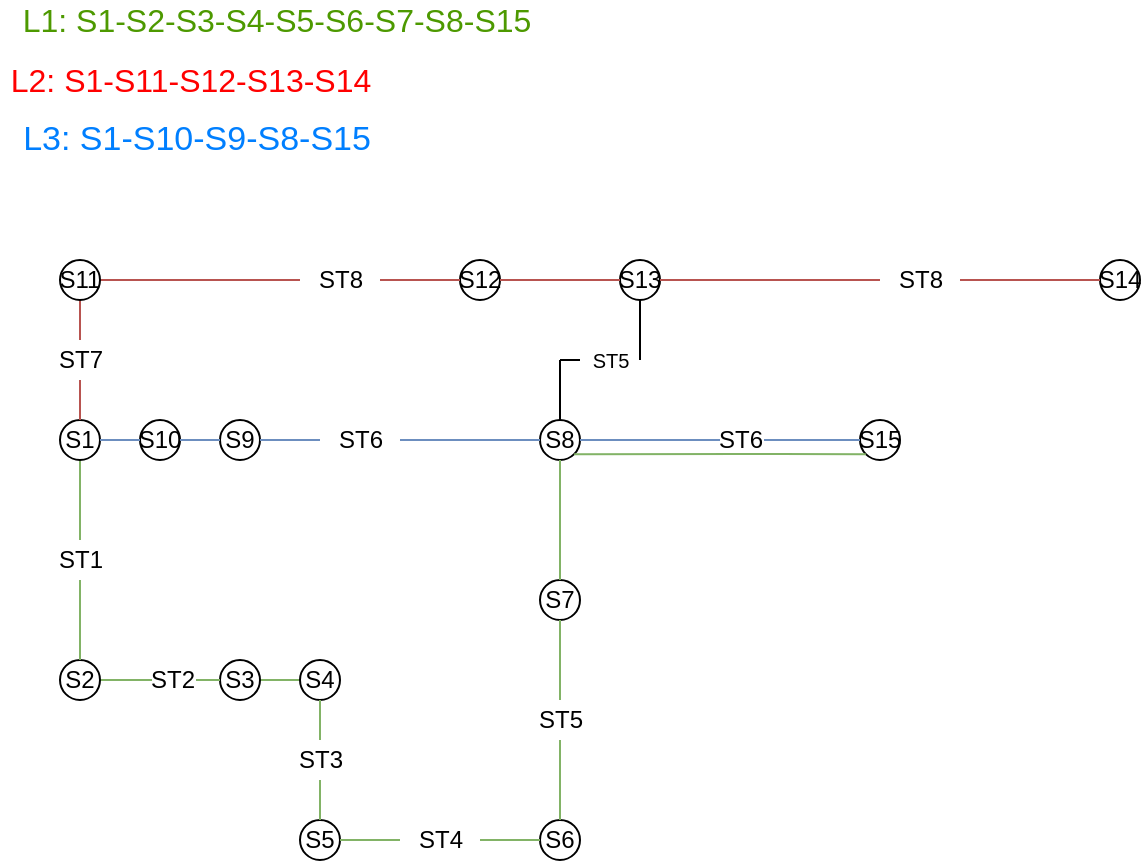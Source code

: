 <mxfile version="12.9.5" type="device"><diagram id="mL5dn12un_cJ1T6lsGqg" name="Page-1"><mxGraphModel dx="454" dy="712" grid="1" gridSize="10" guides="1" tooltips="1" connect="1" arrows="1" fold="1" page="1" pageScale="1" pageWidth="827" pageHeight="1169" math="0" shadow="0"><root><mxCell id="0"/><mxCell id="1" parent="0"/><mxCell id="4TrPwnE9SJ9uG_ijFXG3-1" value="" style="endArrow=none;html=1;fillColor=#d5e8d4;strokeColor=#82b366;" parent="1" source="4TrPwnE9SJ9uG_ijFXG3-3" target="4TrPwnE9SJ9uG_ijFXG3-6" edge="1"><mxGeometry width="50" height="50" relative="1" as="geometry"><mxPoint x="80" y="360" as="sourcePoint"/><mxPoint x="200" y="360" as="targetPoint"/></mxGeometry></mxCell><mxCell id="4TrPwnE9SJ9uG_ijFXG3-2" value="" style="endArrow=none;html=1;fillColor=#d5e8d4;strokeColor=#82b366;" parent="1" source="4TrPwnE9SJ9uG_ijFXG3-45" edge="1"><mxGeometry width="50" height="50" relative="1" as="geometry"><mxPoint x="80" y="360" as="sourcePoint"/><mxPoint x="80" y="240" as="targetPoint"/></mxGeometry></mxCell><mxCell id="4TrPwnE9SJ9uG_ijFXG3-3" value="S3" style="ellipse;whiteSpace=wrap;html=1;aspect=fixed;" parent="1" vertex="1"><mxGeometry x="150" y="350" width="20" height="20" as="geometry"/></mxCell><mxCell id="4TrPwnE9SJ9uG_ijFXG3-4" value="" style="endArrow=none;html=1;fillColor=#d5e8d4;strokeColor=#82b366;" parent="1" target="4TrPwnE9SJ9uG_ijFXG3-3" edge="1"><mxGeometry width="50" height="50" relative="1" as="geometry"><mxPoint x="80" y="360" as="sourcePoint"/><mxPoint x="240" y="360" as="targetPoint"/></mxGeometry></mxCell><mxCell id="4TrPwnE9SJ9uG_ijFXG3-48" value="ST2" style="text;html=1;align=center;verticalAlign=middle;resizable=0;points=[];labelBackgroundColor=#ffffff;" parent="4TrPwnE9SJ9uG_ijFXG3-4" vertex="1" connectable="0"><mxGeometry x="0.314" y="-2" relative="1" as="geometry"><mxPoint y="-2" as="offset"/></mxGeometry></mxCell><mxCell id="4TrPwnE9SJ9uG_ijFXG3-5" value="S2" style="ellipse;whiteSpace=wrap;html=1;aspect=fixed;" parent="1" vertex="1"><mxGeometry x="70" y="350" width="20" height="20" as="geometry"/></mxCell><mxCell id="4TrPwnE9SJ9uG_ijFXG3-6" value="S4" style="ellipse;whiteSpace=wrap;html=1;aspect=fixed;" parent="1" vertex="1"><mxGeometry x="190" y="350" width="20" height="20" as="geometry"/></mxCell><mxCell id="4TrPwnE9SJ9uG_ijFXG3-7" value="" style="endArrow=none;html=1;fillColor=#d5e8d4;strokeColor=#82b366;" parent="1" source="4TrPwnE9SJ9uG_ijFXG3-49" target="4TrPwnE9SJ9uG_ijFXG3-6" edge="1"><mxGeometry width="50" height="50" relative="1" as="geometry"><mxPoint x="200" y="440" as="sourcePoint"/><mxPoint x="230" y="360" as="targetPoint"/></mxGeometry></mxCell><mxCell id="4TrPwnE9SJ9uG_ijFXG3-8" value="S5" style="ellipse;whiteSpace=wrap;html=1;aspect=fixed;" parent="1" vertex="1"><mxGeometry x="190" y="430" width="20" height="20" as="geometry"/></mxCell><mxCell id="4TrPwnE9SJ9uG_ijFXG3-9" value="S6" style="ellipse;whiteSpace=wrap;html=1;aspect=fixed;" parent="1" vertex="1"><mxGeometry x="310" y="430" width="20" height="20" as="geometry"/></mxCell><mxCell id="4TrPwnE9SJ9uG_ijFXG3-10" value="S7" style="ellipse;whiteSpace=wrap;html=1;aspect=fixed;" parent="1" vertex="1"><mxGeometry x="310" y="310" width="20" height="20" as="geometry"/></mxCell><mxCell id="4TrPwnE9SJ9uG_ijFXG3-11" value="S8" style="ellipse;whiteSpace=wrap;html=1;aspect=fixed;" parent="1" vertex="1"><mxGeometry x="310" y="230" width="20" height="20" as="geometry"/></mxCell><mxCell id="4TrPwnE9SJ9uG_ijFXG3-13" value="S1" style="ellipse;whiteSpace=wrap;html=1;aspect=fixed;" parent="1" vertex="1"><mxGeometry x="70" y="230" width="20" height="20" as="geometry"/></mxCell><mxCell id="4TrPwnE9SJ9uG_ijFXG3-15" value="S15" style="ellipse;whiteSpace=wrap;html=1;aspect=fixed;" parent="1" vertex="1"><mxGeometry x="470" y="230" width="20" height="20" as="geometry"/></mxCell><mxCell id="4TrPwnE9SJ9uG_ijFXG3-16" value="" style="endArrow=none;html=1;fillColor=#d5e8d4;strokeColor=#82b366;" parent="1" source="4TrPwnE9SJ9uG_ijFXG3-53" target="4TrPwnE9SJ9uG_ijFXG3-9" edge="1"><mxGeometry width="50" height="50" relative="1" as="geometry"><mxPoint x="210" y="440" as="sourcePoint"/><mxPoint x="300" y="430" as="targetPoint"/></mxGeometry></mxCell><mxCell id="4TrPwnE9SJ9uG_ijFXG3-17" value="" style="endArrow=none;html=1;fillColor=#d5e8d4;strokeColor=#82b366;" parent="1" source="4TrPwnE9SJ9uG_ijFXG3-55" target="4TrPwnE9SJ9uG_ijFXG3-10" edge="1"><mxGeometry width="50" height="50" relative="1" as="geometry"><mxPoint x="220" y="450" as="sourcePoint"/><mxPoint x="220" y="390" as="targetPoint"/></mxGeometry></mxCell><mxCell id="4TrPwnE9SJ9uG_ijFXG3-18" value="" style="endArrow=none;html=1;exitX=0.5;exitY=0;exitDx=0;exitDy=0;fillColor=#d5e8d4;strokeColor=#82b366;" parent="1" source="4TrPwnE9SJ9uG_ijFXG3-10" target="4TrPwnE9SJ9uG_ijFXG3-11" edge="1"><mxGeometry width="50" height="50" relative="1" as="geometry"><mxPoint x="230" y="460" as="sourcePoint"/><mxPoint x="230" y="400" as="targetPoint"/></mxGeometry></mxCell><mxCell id="4TrPwnE9SJ9uG_ijFXG3-19" value="" style="endArrow=none;html=1;exitX=1;exitY=0.5;exitDx=0;exitDy=0;fillColor=#dae8fc;strokeColor=#6c8ebf;" parent="1" source="4TrPwnE9SJ9uG_ijFXG3-11" target="4TrPwnE9SJ9uG_ijFXG3-15" edge="1"><mxGeometry width="50" height="50" relative="1" as="geometry"><mxPoint x="240" y="470" as="sourcePoint"/><mxPoint x="240" y="410" as="targetPoint"/></mxGeometry></mxCell><mxCell id="4TrPwnE9SJ9uG_ijFXG3-63" value="ST6" style="text;html=1;align=center;verticalAlign=middle;resizable=0;points=[];labelBackgroundColor=#ffffff;" parent="4TrPwnE9SJ9uG_ijFXG3-19" vertex="1" connectable="0"><mxGeometry x="0.3" y="-3" relative="1" as="geometry"><mxPoint x="-11" y="-3" as="offset"/></mxGeometry></mxCell><mxCell id="4TrPwnE9SJ9uG_ijFXG3-20" value="S10" style="ellipse;whiteSpace=wrap;html=1;aspect=fixed;" parent="1" vertex="1"><mxGeometry x="110" y="230" width="20" height="20" as="geometry"/></mxCell><mxCell id="4TrPwnE9SJ9uG_ijFXG3-22" value="S9" style="ellipse;whiteSpace=wrap;html=1;aspect=fixed;" parent="1" vertex="1"><mxGeometry x="150" y="230" width="20" height="20" as="geometry"/></mxCell><mxCell id="4TrPwnE9SJ9uG_ijFXG3-25" value="" style="endArrow=none;html=1;exitX=1;exitY=0.5;exitDx=0;exitDy=0;fillColor=#dae8fc;strokeColor=#6c8ebf;" parent="1" source="4TrPwnE9SJ9uG_ijFXG3-44" target="4TrPwnE9SJ9uG_ijFXG3-11" edge="1"><mxGeometry width="50" height="50" relative="1" as="geometry"><mxPoint x="210" y="270" as="sourcePoint"/><mxPoint x="260" y="220" as="targetPoint"/></mxGeometry></mxCell><mxCell id="4TrPwnE9SJ9uG_ijFXG3-26" value="" style="endArrow=none;html=1;fillColor=#dae8fc;strokeColor=#6c8ebf;" parent="1" source="4TrPwnE9SJ9uG_ijFXG3-20" target="4TrPwnE9SJ9uG_ijFXG3-22" edge="1"><mxGeometry width="50" height="50" relative="1" as="geometry"><mxPoint x="140" y="320" as="sourcePoint"/><mxPoint x="190" y="270" as="targetPoint"/></mxGeometry></mxCell><mxCell id="4TrPwnE9SJ9uG_ijFXG3-27" value="" style="endArrow=none;html=1;fillColor=#dae8fc;strokeColor=#6c8ebf;" parent="1" source="4TrPwnE9SJ9uG_ijFXG3-13" target="4TrPwnE9SJ9uG_ijFXG3-20" edge="1"><mxGeometry width="50" height="50" relative="1" as="geometry"><mxPoint x="120" y="200" as="sourcePoint"/><mxPoint x="100" y="220" as="targetPoint"/></mxGeometry></mxCell><mxCell id="4TrPwnE9SJ9uG_ijFXG3-30" value="S12" style="ellipse;whiteSpace=wrap;html=1;aspect=fixed;" parent="1" vertex="1"><mxGeometry x="270" y="150" width="20" height="20" as="geometry"/></mxCell><mxCell id="4TrPwnE9SJ9uG_ijFXG3-32" value="S13" style="ellipse;whiteSpace=wrap;html=1;aspect=fixed;" parent="1" vertex="1"><mxGeometry x="350" y="150" width="20" height="20" as="geometry"/></mxCell><mxCell id="4TrPwnE9SJ9uG_ijFXG3-34" value="S14" style="ellipse;whiteSpace=wrap;html=1;aspect=fixed;" parent="1" vertex="1"><mxGeometry x="590" y="150" width="20" height="20" as="geometry"/></mxCell><mxCell id="4TrPwnE9SJ9uG_ijFXG3-35" value="" style="endArrow=none;html=1;exitX=1;exitY=0.5;exitDx=0;exitDy=0;entryX=0;entryY=0.5;entryDx=0;entryDy=0;fillColor=#f8cecc;strokeColor=#b85450;" parent="1" source="4TrPwnE9SJ9uG_ijFXG3-64" target="4TrPwnE9SJ9uG_ijFXG3-34" edge="1"><mxGeometry width="50" height="50" relative="1" as="geometry"><mxPoint x="420" y="190" as="sourcePoint"/><mxPoint x="470" y="140" as="targetPoint"/></mxGeometry></mxCell><mxCell id="4TrPwnE9SJ9uG_ijFXG3-37" value="" style="endArrow=none;html=1;exitX=0.5;exitY=0;exitDx=0;exitDy=0;" parent="1" source="4TrPwnE9SJ9uG_ijFXG3-11" edge="1"><mxGeometry width="50" height="50" relative="1" as="geometry"><mxPoint x="290" y="230" as="sourcePoint"/><mxPoint x="320" y="200" as="targetPoint"/></mxGeometry></mxCell><mxCell id="4TrPwnE9SJ9uG_ijFXG3-38" value="" style="endArrow=none;html=1;" parent="1" edge="1"><mxGeometry width="50" height="50" relative="1" as="geometry"><mxPoint x="360" y="200" as="sourcePoint"/><mxPoint x="360" y="200" as="targetPoint"/></mxGeometry></mxCell><mxCell id="4TrPwnE9SJ9uG_ijFXG3-39" value="" style="endArrow=none;html=1;entryX=0.5;entryY=1;entryDx=0;entryDy=0;" parent="1" target="4TrPwnE9SJ9uG_ijFXG3-32" edge="1"><mxGeometry width="50" height="50" relative="1" as="geometry"><mxPoint x="360" y="200" as="sourcePoint"/><mxPoint x="430" y="190" as="targetPoint"/></mxGeometry></mxCell><mxCell id="4TrPwnE9SJ9uG_ijFXG3-40" value="" style="endArrow=none;html=1;entryX=0;entryY=0.5;entryDx=0;entryDy=0;exitX=1;exitY=0.5;exitDx=0;exitDy=0;fillColor=#f8cecc;strokeColor=#b85450;" parent="1" source="4TrPwnE9SJ9uG_ijFXG3-30" target="4TrPwnE9SJ9uG_ijFXG3-32" edge="1"><mxGeometry width="50" height="50" relative="1" as="geometry"><mxPoint x="210" y="150" as="sourcePoint"/><mxPoint x="260" y="100" as="targetPoint"/></mxGeometry></mxCell><mxCell id="4TrPwnE9SJ9uG_ijFXG3-41" value="" style="endArrow=none;html=1;exitX=1;exitY=0.5;exitDx=0;exitDy=0;entryX=0;entryY=0.5;entryDx=0;entryDy=0;fillColor=#f8cecc;strokeColor=#b85450;" parent="1" source="4TrPwnE9SJ9uG_ijFXG3-59" target="4TrPwnE9SJ9uG_ijFXG3-30" edge="1"><mxGeometry width="50" height="50" relative="1" as="geometry"><mxPoint x="170" y="150" as="sourcePoint"/><mxPoint x="220" y="100" as="targetPoint"/></mxGeometry></mxCell><mxCell id="4TrPwnE9SJ9uG_ijFXG3-42" value="" style="endArrow=none;html=1;exitX=0.5;exitY=0;exitDx=0;exitDy=0;fillColor=#f8cecc;strokeColor=#b85450;entryX=0.5;entryY=1;entryDx=0;entryDy=0;" parent="1" source="4TrPwnE9SJ9uG_ijFXG3-57" edge="1" target="xCpfUAQbrJUg2ykVbQ8Y-1"><mxGeometry width="50" height="50" relative="1" as="geometry"><mxPoint x="70" y="160" as="sourcePoint"/><mxPoint x="120" y="170" as="targetPoint"/></mxGeometry></mxCell><mxCell id="4TrPwnE9SJ9uG_ijFXG3-43" value="" style="endArrow=none;html=1;exitX=1;exitY=1;exitDx=0;exitDy=0;entryX=0;entryY=1;entryDx=0;entryDy=0;fillColor=#d5e8d4;strokeColor=#82b366;" parent="1" source="4TrPwnE9SJ9uG_ijFXG3-11" target="4TrPwnE9SJ9uG_ijFXG3-15" edge="1"><mxGeometry width="50" height="50" relative="1" as="geometry"><mxPoint x="400" y="310" as="sourcePoint"/><mxPoint x="450" y="260" as="targetPoint"/><Array as="points"><mxPoint x="420" y="247"/></Array></mxGeometry></mxCell><mxCell id="4TrPwnE9SJ9uG_ijFXG3-45" value="ST1" style="text;html=1;align=center;verticalAlign=middle;resizable=0;points=[];autosize=1;" parent="1" vertex="1"><mxGeometry x="60" y="290" width="40" height="20" as="geometry"/></mxCell><mxCell id="4TrPwnE9SJ9uG_ijFXG3-46" value="" style="endArrow=none;html=1;fillColor=#d5e8d4;strokeColor=#82b366;" parent="1" source="4TrPwnE9SJ9uG_ijFXG3-5" target="4TrPwnE9SJ9uG_ijFXG3-45" edge="1"><mxGeometry width="50" height="50" relative="1" as="geometry"><mxPoint x="80" y="350" as="sourcePoint"/><mxPoint x="80" y="240" as="targetPoint"/></mxGeometry></mxCell><mxCell id="4TrPwnE9SJ9uG_ijFXG3-44" value="ST6" style="text;html=1;align=center;verticalAlign=middle;resizable=0;points=[];autosize=1;" parent="1" vertex="1"><mxGeometry x="200" y="230" width="40" height="20" as="geometry"/></mxCell><mxCell id="4TrPwnE9SJ9uG_ijFXG3-47" value="" style="endArrow=none;html=1;exitX=1;exitY=0.5;exitDx=0;exitDy=0;fillColor=#dae8fc;strokeColor=#6c8ebf;" parent="1" source="4TrPwnE9SJ9uG_ijFXG3-22" target="4TrPwnE9SJ9uG_ijFXG3-44" edge="1"><mxGeometry width="50" height="50" relative="1" as="geometry"><mxPoint x="170" y="240" as="sourcePoint"/><mxPoint x="310" y="240" as="targetPoint"/></mxGeometry></mxCell><mxCell id="4TrPwnE9SJ9uG_ijFXG3-49" value="ST3" style="text;html=1;align=center;verticalAlign=middle;resizable=0;points=[];autosize=1;" parent="1" vertex="1"><mxGeometry x="180" y="390" width="40" height="20" as="geometry"/></mxCell><mxCell id="4TrPwnE9SJ9uG_ijFXG3-50" value="" style="endArrow=none;html=1;fillColor=#d5e8d4;strokeColor=#82b366;" parent="1" source="4TrPwnE9SJ9uG_ijFXG3-8" target="4TrPwnE9SJ9uG_ijFXG3-49" edge="1"><mxGeometry width="50" height="50" relative="1" as="geometry"><mxPoint x="200" y="430" as="sourcePoint"/><mxPoint x="200" y="370" as="targetPoint"/></mxGeometry></mxCell><mxCell id="4TrPwnE9SJ9uG_ijFXG3-53" value="ST4" style="text;html=1;align=center;verticalAlign=middle;resizable=0;points=[];autosize=1;" parent="1" vertex="1"><mxGeometry x="240" y="430" width="40" height="20" as="geometry"/></mxCell><mxCell id="4TrPwnE9SJ9uG_ijFXG3-54" value="" style="endArrow=none;html=1;fillColor=#d5e8d4;strokeColor=#82b366;" parent="1" source="4TrPwnE9SJ9uG_ijFXG3-8" target="4TrPwnE9SJ9uG_ijFXG3-53" edge="1"><mxGeometry width="50" height="50" relative="1" as="geometry"><mxPoint x="210" y="440" as="sourcePoint"/><mxPoint x="310" y="440" as="targetPoint"/></mxGeometry></mxCell><mxCell id="4TrPwnE9SJ9uG_ijFXG3-55" value="ST5" style="text;html=1;align=center;verticalAlign=middle;resizable=0;points=[];autosize=1;" parent="1" vertex="1"><mxGeometry x="300" y="370" width="40" height="20" as="geometry"/></mxCell><mxCell id="4TrPwnE9SJ9uG_ijFXG3-56" value="" style="endArrow=none;html=1;fillColor=#d5e8d4;strokeColor=#82b366;" parent="1" source="4TrPwnE9SJ9uG_ijFXG3-9" target="4TrPwnE9SJ9uG_ijFXG3-55" edge="1"><mxGeometry width="50" height="50" relative="1" as="geometry"><mxPoint x="320" y="430" as="sourcePoint"/><mxPoint x="320" y="330" as="targetPoint"/></mxGeometry></mxCell><mxCell id="4TrPwnE9SJ9uG_ijFXG3-57" value="ST7" style="text;html=1;align=center;verticalAlign=middle;resizable=0;points=[];autosize=1;" parent="1" vertex="1"><mxGeometry x="60" y="190" width="40" height="20" as="geometry"/></mxCell><mxCell id="4TrPwnE9SJ9uG_ijFXG3-58" value="" style="endArrow=none;html=1;exitX=0.5;exitY=0;exitDx=0;exitDy=0;fillColor=#f8cecc;strokeColor=#b85450;" parent="1" source="4TrPwnE9SJ9uG_ijFXG3-13" target="4TrPwnE9SJ9uG_ijFXG3-57" edge="1"><mxGeometry width="50" height="50" relative="1" as="geometry"><mxPoint x="120" y="230" as="sourcePoint"/><mxPoint x="120" y="170" as="targetPoint"/></mxGeometry></mxCell><mxCell id="4TrPwnE9SJ9uG_ijFXG3-59" value="ST8" style="text;html=1;align=center;verticalAlign=middle;resizable=0;points=[];autosize=1;" parent="1" vertex="1"><mxGeometry x="190" y="150" width="40" height="20" as="geometry"/></mxCell><mxCell id="4TrPwnE9SJ9uG_ijFXG3-60" value="" style="endArrow=none;html=1;exitX=1;exitY=0.5;exitDx=0;exitDy=0;entryX=0;entryY=0.5;entryDx=0;entryDy=0;fillColor=#f8cecc;strokeColor=#b85450;" parent="1" source="xCpfUAQbrJUg2ykVbQ8Y-1" target="4TrPwnE9SJ9uG_ijFXG3-59" edge="1"><mxGeometry width="50" height="50" relative="1" as="geometry"><mxPoint x="130" y="160" as="sourcePoint"/><mxPoint x="270" y="160" as="targetPoint"/></mxGeometry></mxCell><mxCell id="4TrPwnE9SJ9uG_ijFXG3-62" value="" style="endArrow=none;html=1;" parent="1" edge="1"><mxGeometry width="50" height="50" relative="1" as="geometry"><mxPoint x="320" y="200" as="sourcePoint"/><mxPoint x="320" y="200" as="targetPoint"/></mxGeometry></mxCell><mxCell id="4TrPwnE9SJ9uG_ijFXG3-64" value="ST8" style="text;html=1;align=center;verticalAlign=middle;resizable=0;points=[];autosize=1;" parent="1" vertex="1"><mxGeometry x="480" y="150" width="40" height="20" as="geometry"/></mxCell><mxCell id="4TrPwnE9SJ9uG_ijFXG3-67" value="" style="endArrow=none;html=1;exitX=1;exitY=0.5;exitDx=0;exitDy=0;entryX=0;entryY=0.5;entryDx=0;entryDy=0;fillColor=#f8cecc;strokeColor=#b85450;" parent="1" source="4TrPwnE9SJ9uG_ijFXG3-32" target="4TrPwnE9SJ9uG_ijFXG3-64" edge="1"><mxGeometry width="50" height="50" relative="1" as="geometry"><mxPoint x="370" y="160" as="sourcePoint"/><mxPoint x="590" y="160" as="targetPoint"/></mxGeometry></mxCell><mxCell id="4TrPwnE9SJ9uG_ijFXG3-69" value="" style="endArrow=none;html=1;" parent="1" source="4TrPwnE9SJ9uG_ijFXG3-70" edge="1"><mxGeometry width="50" height="50" relative="1" as="geometry"><mxPoint x="320" y="200" as="sourcePoint"/><mxPoint x="360" y="200" as="targetPoint"/></mxGeometry></mxCell><mxCell id="4TrPwnE9SJ9uG_ijFXG3-70" value="&lt;font style=&quot;font-size: 10px&quot;&gt;ST5&lt;/font&gt;" style="text;html=1;align=center;verticalAlign=middle;resizable=0;points=[];autosize=1;strokeWidth=2;" parent="1" vertex="1"><mxGeometry x="330" y="190" width="30" height="20" as="geometry"/></mxCell><mxCell id="4TrPwnE9SJ9uG_ijFXG3-74" value="" style="endArrow=none;html=1;" parent="1" target="4TrPwnE9SJ9uG_ijFXG3-70" edge="1"><mxGeometry width="50" height="50" relative="1" as="geometry"><mxPoint x="320" y="200" as="sourcePoint"/><mxPoint x="360" y="200" as="targetPoint"/></mxGeometry></mxCell><mxCell id="4TrPwnE9SJ9uG_ijFXG3-76" value="&lt;font color=&quot;#4d9900&quot; style=&quot;font-size: 16px&quot;&gt;L1: S1-S2-S3-S4-S5-S6-S7-S8-S15&lt;/font&gt;" style="text;html=1;align=center;verticalAlign=middle;resizable=0;points=[];autosize=1;fontSize=13;" parent="1" vertex="1"><mxGeometry x="43" y="20" width="270" height="20" as="geometry"/></mxCell><mxCell id="4TrPwnE9SJ9uG_ijFXG3-77" value="&lt;font color=&quot;#ff0000&quot; style=&quot;font-size: 16px&quot;&gt;L2: S1-S11-S12-S13-S14&lt;/font&gt;" style="text;html=1;align=center;verticalAlign=middle;resizable=0;points=[];autosize=1;fontSize=13;" parent="1" vertex="1"><mxGeometry x="40" y="50" width="190" height="20" as="geometry"/></mxCell><mxCell id="4TrPwnE9SJ9uG_ijFXG3-78" value="&lt;font color=&quot;#007fff&quot; style=&quot;font-size: 17px&quot;&gt;L3: S1-S10-S9-S8-S15&lt;/font&gt;" style="text;html=1;align=center;verticalAlign=middle;resizable=0;points=[];autosize=1;fontSize=13;" parent="1" vertex="1"><mxGeometry x="43" y="80" width="190" height="20" as="geometry"/></mxCell><mxCell id="xCpfUAQbrJUg2ykVbQ8Y-1" value="S11" style="ellipse;whiteSpace=wrap;html=1;aspect=fixed;" vertex="1" parent="1"><mxGeometry x="70" y="150" width="20" height="20" as="geometry"/></mxCell></root></mxGraphModel></diagram></mxfile>